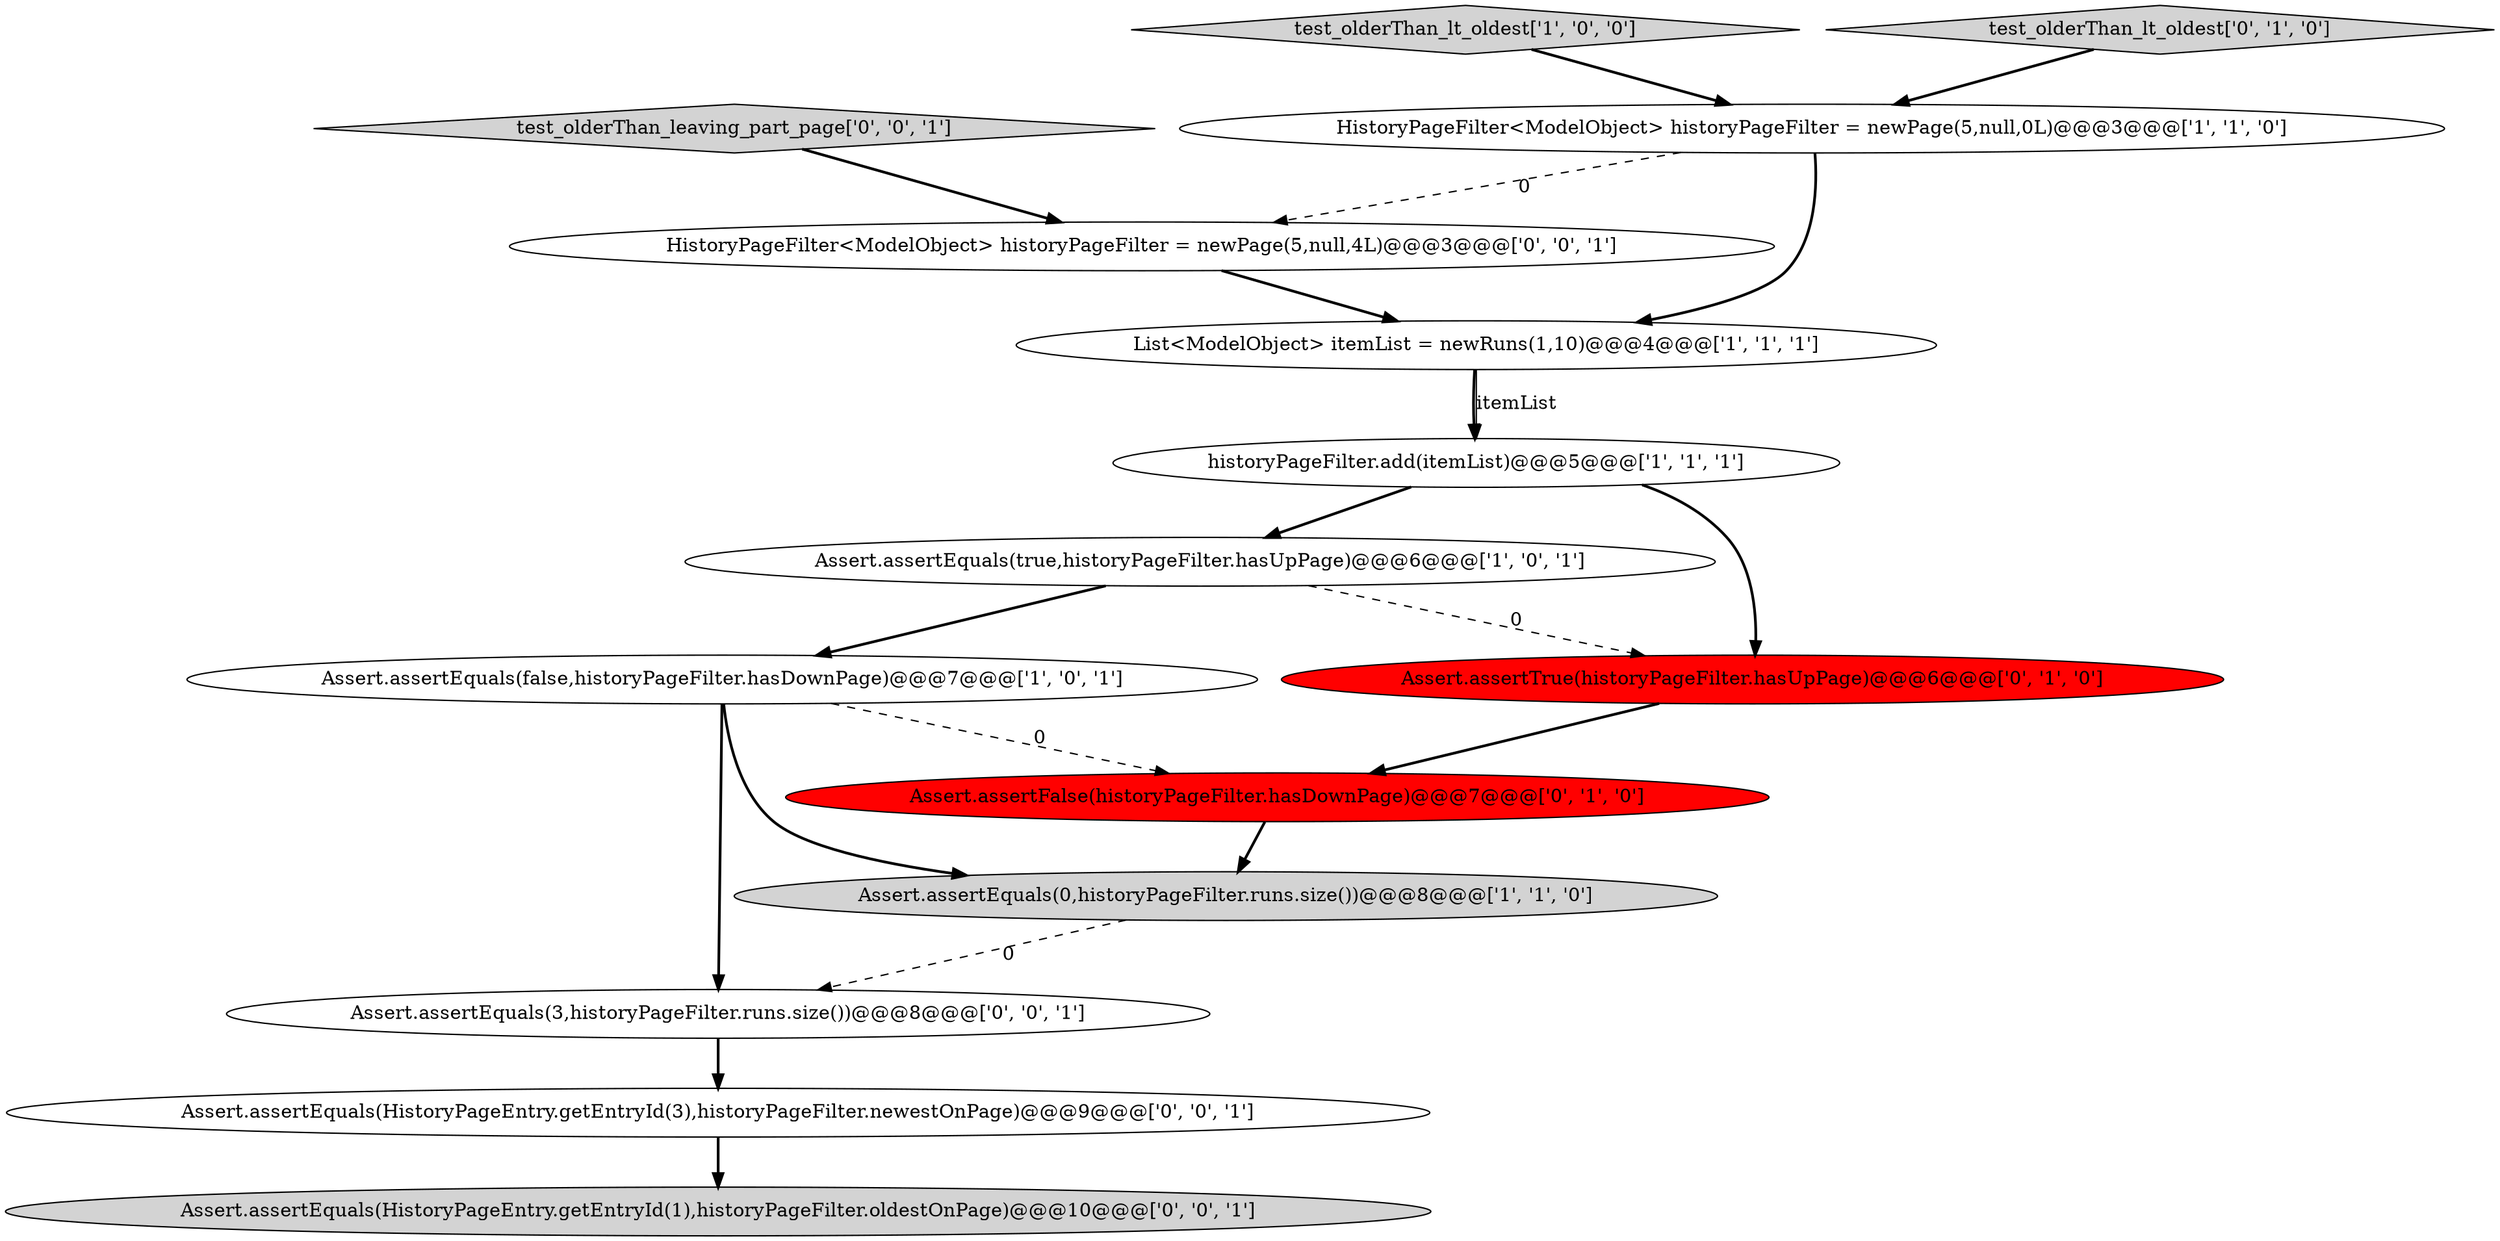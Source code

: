 digraph {
2 [style = filled, label = "Assert.assertEquals(true,historyPageFilter.hasUpPage)@@@6@@@['1', '0', '1']", fillcolor = white, shape = ellipse image = "AAA0AAABBB1BBB"];
14 [style = filled, label = "Assert.assertEquals(HistoryPageEntry.getEntryId(3),historyPageFilter.newestOnPage)@@@9@@@['0', '0', '1']", fillcolor = white, shape = ellipse image = "AAA0AAABBB3BBB"];
6 [style = filled, label = "test_olderThan_lt_oldest['1', '0', '0']", fillcolor = lightgray, shape = diamond image = "AAA0AAABBB1BBB"];
4 [style = filled, label = "HistoryPageFilter<ModelObject> historyPageFilter = newPage(5,null,0L)@@@3@@@['1', '1', '0']", fillcolor = white, shape = ellipse image = "AAA0AAABBB1BBB"];
5 [style = filled, label = "Assert.assertEquals(false,historyPageFilter.hasDownPage)@@@7@@@['1', '0', '1']", fillcolor = white, shape = ellipse image = "AAA0AAABBB1BBB"];
3 [style = filled, label = "Assert.assertEquals(0,historyPageFilter.runs.size())@@@8@@@['1', '1', '0']", fillcolor = lightgray, shape = ellipse image = "AAA0AAABBB1BBB"];
10 [style = filled, label = "test_olderThan_leaving_part_page['0', '0', '1']", fillcolor = lightgray, shape = diamond image = "AAA0AAABBB3BBB"];
9 [style = filled, label = "Assert.assertTrue(historyPageFilter.hasUpPage)@@@6@@@['0', '1', '0']", fillcolor = red, shape = ellipse image = "AAA1AAABBB2BBB"];
12 [style = filled, label = "Assert.assertEquals(HistoryPageEntry.getEntryId(1),historyPageFilter.oldestOnPage)@@@10@@@['0', '0', '1']", fillcolor = lightgray, shape = ellipse image = "AAA0AAABBB3BBB"];
1 [style = filled, label = "List<ModelObject> itemList = newRuns(1,10)@@@4@@@['1', '1', '1']", fillcolor = white, shape = ellipse image = "AAA0AAABBB1BBB"];
0 [style = filled, label = "historyPageFilter.add(itemList)@@@5@@@['1', '1', '1']", fillcolor = white, shape = ellipse image = "AAA0AAABBB1BBB"];
8 [style = filled, label = "test_olderThan_lt_oldest['0', '1', '0']", fillcolor = lightgray, shape = diamond image = "AAA0AAABBB2BBB"];
11 [style = filled, label = "Assert.assertEquals(3,historyPageFilter.runs.size())@@@8@@@['0', '0', '1']", fillcolor = white, shape = ellipse image = "AAA0AAABBB3BBB"];
7 [style = filled, label = "Assert.assertFalse(historyPageFilter.hasDownPage)@@@7@@@['0', '1', '0']", fillcolor = red, shape = ellipse image = "AAA1AAABBB2BBB"];
13 [style = filled, label = "HistoryPageFilter<ModelObject> historyPageFilter = newPage(5,null,4L)@@@3@@@['0', '0', '1']", fillcolor = white, shape = ellipse image = "AAA0AAABBB3BBB"];
5->3 [style = bold, label=""];
6->4 [style = bold, label=""];
4->1 [style = bold, label=""];
0->9 [style = bold, label=""];
0->2 [style = bold, label=""];
5->11 [style = bold, label=""];
1->0 [style = bold, label=""];
8->4 [style = bold, label=""];
14->12 [style = bold, label=""];
5->7 [style = dashed, label="0"];
10->13 [style = bold, label=""];
9->7 [style = bold, label=""];
4->13 [style = dashed, label="0"];
11->14 [style = bold, label=""];
1->0 [style = solid, label="itemList"];
2->9 [style = dashed, label="0"];
7->3 [style = bold, label=""];
3->11 [style = dashed, label="0"];
13->1 [style = bold, label=""];
2->5 [style = bold, label=""];
}

